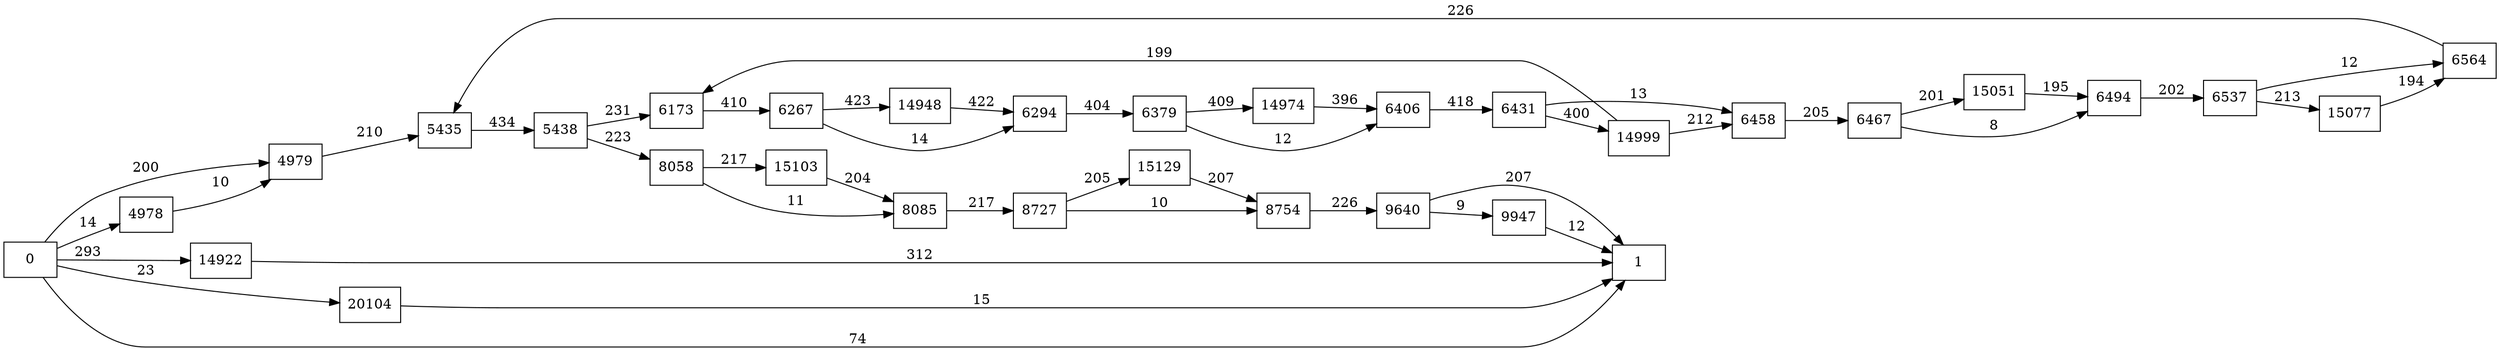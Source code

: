 digraph {
	graph [rankdir=LR]
	node [shape=rectangle]
	4978 -> 4979 [label=10]
	4979 -> 5435 [label=210]
	5435 -> 5438 [label=434]
	5438 -> 6173 [label=231]
	5438 -> 8058 [label=223]
	6173 -> 6267 [label=410]
	6267 -> 6294 [label=14]
	6267 -> 14948 [label=423]
	6294 -> 6379 [label=404]
	6379 -> 6406 [label=12]
	6379 -> 14974 [label=409]
	6406 -> 6431 [label=418]
	6431 -> 6458 [label=13]
	6431 -> 14999 [label=400]
	6458 -> 6467 [label=205]
	6467 -> 6494 [label=8]
	6467 -> 15051 [label=201]
	6494 -> 6537 [label=202]
	6537 -> 6564 [label=12]
	6537 -> 15077 [label=213]
	6564 -> 5435 [label=226]
	8058 -> 8085 [label=11]
	8058 -> 15103 [label=217]
	8085 -> 8727 [label=217]
	8727 -> 8754 [label=10]
	8727 -> 15129 [label=205]
	8754 -> 9640 [label=226]
	9640 -> 1 [label=207]
	9640 -> 9947 [label=9]
	9947 -> 1 [label=12]
	14922 -> 1 [label=312]
	14948 -> 6294 [label=422]
	14974 -> 6406 [label=396]
	14999 -> 6173 [label=199]
	14999 -> 6458 [label=212]
	15051 -> 6494 [label=195]
	15077 -> 6564 [label=194]
	15103 -> 8085 [label=204]
	15129 -> 8754 [label=207]
	20104 -> 1 [label=15]
	0 -> 4979 [label=200]
	0 -> 1 [label=74]
	0 -> 4978 [label=14]
	0 -> 14922 [label=293]
	0 -> 20104 [label=23]
}
